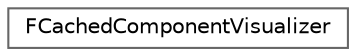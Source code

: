 digraph "Graphical Class Hierarchy"
{
 // INTERACTIVE_SVG=YES
 // LATEX_PDF_SIZE
  bgcolor="transparent";
  edge [fontname=Helvetica,fontsize=10,labelfontname=Helvetica,labelfontsize=10];
  node [fontname=Helvetica,fontsize=10,shape=box,height=0.2,width=0.4];
  rankdir="LR";
  Node0 [id="Node000000",label="FCachedComponentVisualizer",height=0.2,width=0.4,color="grey40", fillcolor="white", style="filled",URL="$d5/dda/structFCachedComponentVisualizer.html",tooltip=" "];
}
